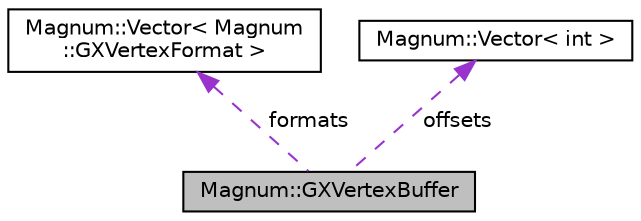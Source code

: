 digraph "Magnum::GXVertexBuffer"
{
  edge [fontname="Helvetica",fontsize="10",labelfontname="Helvetica",labelfontsize="10"];
  node [fontname="Helvetica",fontsize="10",shape=record];
  Node1 [label="Magnum::GXVertexBuffer",height=0.2,width=0.4,color="black", fillcolor="grey75", style="filled", fontcolor="black"];
  Node2 -> Node1 [dir="back",color="darkorchid3",fontsize="10",style="dashed",label=" formats" ,fontname="Helvetica"];
  Node2 [label="Magnum::Vector\< Magnum\l::GXVertexFormat \>",height=0.2,width=0.4,color="black", fillcolor="white", style="filled",URL="$class_magnum_1_1_vector.html"];
  Node3 -> Node1 [dir="back",color="darkorchid3",fontsize="10",style="dashed",label=" offsets" ,fontname="Helvetica"];
  Node3 [label="Magnum::Vector\< int \>",height=0.2,width=0.4,color="black", fillcolor="white", style="filled",URL="$class_magnum_1_1_vector.html"];
}
